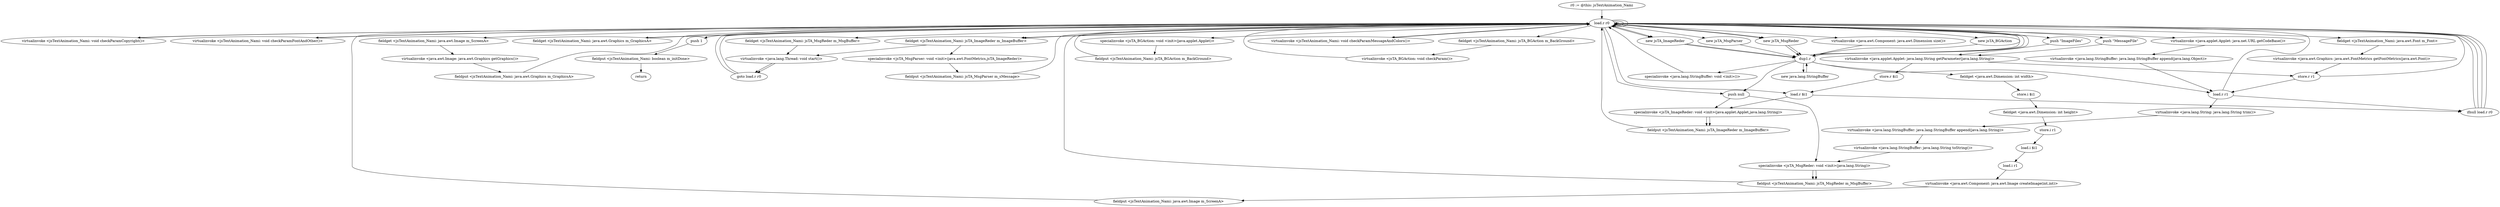 digraph "" {
    "r0 := @this: jsTextAnimation_Nami"
    "load.r r0"
    "r0 := @this: jsTextAnimation_Nami"->"load.r r0";
    "virtualinvoke <jsTextAnimation_Nami: void checkParamCopyright()>"
    "load.r r0"->"virtualinvoke <jsTextAnimation_Nami: void checkParamCopyright()>";
    "virtualinvoke <jsTextAnimation_Nami: void checkParamCopyright()>"->"load.r r0";
    "virtualinvoke <jsTextAnimation_Nami: void checkParamFontAndOther()>"
    "load.r r0"->"virtualinvoke <jsTextAnimation_Nami: void checkParamFontAndOther()>";
    "virtualinvoke <jsTextAnimation_Nami: void checkParamFontAndOther()>"->"load.r r0";
    "load.r r0"->"load.r r0";
    "load.r r0"->"load.r r0";
    "virtualinvoke <java.awt.Component: java.awt.Dimension size()>"
    "load.r r0"->"virtualinvoke <java.awt.Component: java.awt.Dimension size()>";
    "dup1.r"
    "virtualinvoke <java.awt.Component: java.awt.Dimension size()>"->"dup1.r";
    "fieldget <java.awt.Dimension: int width>"
    "dup1.r"->"fieldget <java.awt.Dimension: int width>";
    "store.i $i1"
    "fieldget <java.awt.Dimension: int width>"->"store.i $i1";
    "fieldget <java.awt.Dimension: int height>"
    "store.i $i1"->"fieldget <java.awt.Dimension: int height>";
    "store.i r1"
    "fieldget <java.awt.Dimension: int height>"->"store.i r1";
    "load.i $i1"
    "store.i r1"->"load.i $i1";
    "load.i r1"
    "load.i $i1"->"load.i r1";
    "virtualinvoke <java.awt.Component: java.awt.Image createImage(int,int)>"
    "load.i r1"->"virtualinvoke <java.awt.Component: java.awt.Image createImage(int,int)>";
    "fieldput <jsTextAnimation_Nami: java.awt.Image m_ScreenA>"
    "virtualinvoke <java.awt.Component: java.awt.Image createImage(int,int)>"->"fieldput <jsTextAnimation_Nami: java.awt.Image m_ScreenA>";
    "fieldput <jsTextAnimation_Nami: java.awt.Image m_ScreenA>"->"load.r r0";
    "load.r r0"->"load.r r0";
    "fieldget <jsTextAnimation_Nami: java.awt.Image m_ScreenA>"
    "load.r r0"->"fieldget <jsTextAnimation_Nami: java.awt.Image m_ScreenA>";
    "virtualinvoke <java.awt.Image: java.awt.Graphics getGraphics()>"
    "fieldget <jsTextAnimation_Nami: java.awt.Image m_ScreenA>"->"virtualinvoke <java.awt.Image: java.awt.Graphics getGraphics()>";
    "fieldput <jsTextAnimation_Nami: java.awt.Graphics m_GraphicsA>"
    "virtualinvoke <java.awt.Image: java.awt.Graphics getGraphics()>"->"fieldput <jsTextAnimation_Nami: java.awt.Graphics m_GraphicsA>";
    "fieldput <jsTextAnimation_Nami: java.awt.Graphics m_GraphicsA>"->"load.r r0";
    "fieldget <jsTextAnimation_Nami: java.awt.Graphics m_GraphicsA>"
    "load.r r0"->"fieldget <jsTextAnimation_Nami: java.awt.Graphics m_GraphicsA>";
    "fieldget <jsTextAnimation_Nami: java.awt.Graphics m_GraphicsA>"->"load.r r0";
    "fieldget <jsTextAnimation_Nami: java.awt.Font m_Font>"
    "load.r r0"->"fieldget <jsTextAnimation_Nami: java.awt.Font m_Font>";
    "virtualinvoke <java.awt.Graphics: java.awt.FontMetrics getFontMetrics(java.awt.Font)>"
    "fieldget <jsTextAnimation_Nami: java.awt.Font m_Font>"->"virtualinvoke <java.awt.Graphics: java.awt.FontMetrics getFontMetrics(java.awt.Font)>";
    "store.r r1"
    "virtualinvoke <java.awt.Graphics: java.awt.FontMetrics getFontMetrics(java.awt.Font)>"->"store.r r1";
    "store.r r1"->"load.r r0";
    "push \"ImageFiles\""
    "load.r r0"->"push \"ImageFiles\"";
    "virtualinvoke <java.applet.Applet: java.lang.String getParameter(java.lang.String)>"
    "push \"ImageFiles\""->"virtualinvoke <java.applet.Applet: java.lang.String getParameter(java.lang.String)>";
    "store.r $i1"
    "virtualinvoke <java.applet.Applet: java.lang.String getParameter(java.lang.String)>"->"store.r $i1";
    "load.r $i1"
    "store.r $i1"->"load.r $i1";
    "ifnull load.r r0"
    "load.r $i1"->"ifnull load.r r0";
    "ifnull load.r r0"->"load.r r0";
    "new jsTA_ImageReder"
    "load.r r0"->"new jsTA_ImageReder";
    "new jsTA_ImageReder"->"dup1.r";
    "dup1.r"->"load.r r0";
    "load.r r0"->"load.r $i1";
    "specialinvoke <jsTA_ImageReder: void <init>(java.applet.Applet,java.lang.String)>"
    "load.r $i1"->"specialinvoke <jsTA_ImageReder: void <init>(java.applet.Applet,java.lang.String)>";
    "fieldput <jsTextAnimation_Nami: jsTA_ImageReder m_ImageBuffer>"
    "specialinvoke <jsTA_ImageReder: void <init>(java.applet.Applet,java.lang.String)>"->"fieldput <jsTextAnimation_Nami: jsTA_ImageReder m_ImageBuffer>";
    "fieldput <jsTextAnimation_Nami: jsTA_ImageReder m_ImageBuffer>"->"load.r r0";
    "fieldget <jsTextAnimation_Nami: jsTA_ImageReder m_ImageBuffer>"
    "load.r r0"->"fieldget <jsTextAnimation_Nami: jsTA_ImageReder m_ImageBuffer>";
    "virtualinvoke <java.lang.Thread: void start()>"
    "fieldget <jsTextAnimation_Nami: jsTA_ImageReder m_ImageBuffer>"->"virtualinvoke <java.lang.Thread: void start()>";
    "goto load.r r0"
    "virtualinvoke <java.lang.Thread: void start()>"->"goto load.r r0";
    "goto load.r r0"->"load.r r0";
    "new jsTA_MsgParser"
    "load.r r0"->"new jsTA_MsgParser";
    "new jsTA_MsgParser"->"dup1.r";
    "load.r r1"
    "dup1.r"->"load.r r1";
    "load.r r1"->"load.r r0";
    "load.r r0"->"fieldget <jsTextAnimation_Nami: jsTA_ImageReder m_ImageBuffer>";
    "specialinvoke <jsTA_MsgParser: void <init>(java.awt.FontMetrics,jsTA_ImageReder)>"
    "fieldget <jsTextAnimation_Nami: jsTA_ImageReder m_ImageBuffer>"->"specialinvoke <jsTA_MsgParser: void <init>(java.awt.FontMetrics,jsTA_ImageReder)>";
    "fieldput <jsTextAnimation_Nami: jsTA_MsgParser m_sMessage>"
    "specialinvoke <jsTA_MsgParser: void <init>(java.awt.FontMetrics,jsTA_ImageReder)>"->"fieldput <jsTextAnimation_Nami: jsTA_MsgParser m_sMessage>";
    "fieldput <jsTextAnimation_Nami: jsTA_MsgParser m_sMessage>"->"load.r r0";
    "push \"MessageFile\""
    "load.r r0"->"push \"MessageFile\"";
    "push \"MessageFile\""->"virtualinvoke <java.applet.Applet: java.lang.String getParameter(java.lang.String)>";
    "virtualinvoke <java.applet.Applet: java.lang.String getParameter(java.lang.String)>"->"store.r r1";
    "store.r r1"->"load.r r1";
    "load.r r1"->"ifnull load.r r0";
    "ifnull load.r r0"->"load.r r0";
    "new jsTA_MsgReder"
    "load.r r0"->"new jsTA_MsgReder";
    "new jsTA_MsgReder"->"dup1.r";
    "new java.lang.StringBuffer"
    "dup1.r"->"new java.lang.StringBuffer";
    "new java.lang.StringBuffer"->"dup1.r";
    "specialinvoke <java.lang.StringBuffer: void <init>()>"
    "dup1.r"->"specialinvoke <java.lang.StringBuffer: void <init>()>";
    "specialinvoke <java.lang.StringBuffer: void <init>()>"->"load.r r0";
    "virtualinvoke <java.applet.Applet: java.net.URL getCodeBase()>"
    "load.r r0"->"virtualinvoke <java.applet.Applet: java.net.URL getCodeBase()>";
    "virtualinvoke <java.lang.StringBuffer: java.lang.StringBuffer append(java.lang.Object)>"
    "virtualinvoke <java.applet.Applet: java.net.URL getCodeBase()>"->"virtualinvoke <java.lang.StringBuffer: java.lang.StringBuffer append(java.lang.Object)>";
    "virtualinvoke <java.lang.StringBuffer: java.lang.StringBuffer append(java.lang.Object)>"->"load.r r1";
    "virtualinvoke <java.lang.String: java.lang.String trim()>"
    "load.r r1"->"virtualinvoke <java.lang.String: java.lang.String trim()>";
    "virtualinvoke <java.lang.StringBuffer: java.lang.StringBuffer append(java.lang.String)>"
    "virtualinvoke <java.lang.String: java.lang.String trim()>"->"virtualinvoke <java.lang.StringBuffer: java.lang.StringBuffer append(java.lang.String)>";
    "virtualinvoke <java.lang.StringBuffer: java.lang.String toString()>"
    "virtualinvoke <java.lang.StringBuffer: java.lang.StringBuffer append(java.lang.String)>"->"virtualinvoke <java.lang.StringBuffer: java.lang.String toString()>";
    "specialinvoke <jsTA_MsgReder: void <init>(java.lang.String)>"
    "virtualinvoke <java.lang.StringBuffer: java.lang.String toString()>"->"specialinvoke <jsTA_MsgReder: void <init>(java.lang.String)>";
    "fieldput <jsTextAnimation_Nami: jsTA_MsgReder m_MsgBuffer>"
    "specialinvoke <jsTA_MsgReder: void <init>(java.lang.String)>"->"fieldput <jsTextAnimation_Nami: jsTA_MsgReder m_MsgBuffer>";
    "fieldput <jsTextAnimation_Nami: jsTA_MsgReder m_MsgBuffer>"->"load.r r0";
    "fieldget <jsTextAnimation_Nami: jsTA_MsgReder m_MsgBuffer>"
    "load.r r0"->"fieldget <jsTextAnimation_Nami: jsTA_MsgReder m_MsgBuffer>";
    "fieldget <jsTextAnimation_Nami: jsTA_MsgReder m_MsgBuffer>"->"virtualinvoke <java.lang.Thread: void start()>";
    "virtualinvoke <java.lang.Thread: void start()>"->"goto load.r r0";
    "goto load.r r0"->"load.r r0";
    "virtualinvoke <jsTextAnimation_Nami: void checkParamMessageAndColors()>"
    "load.r r0"->"virtualinvoke <jsTextAnimation_Nami: void checkParamMessageAndColors()>";
    "virtualinvoke <jsTextAnimation_Nami: void checkParamMessageAndColors()>"->"load.r r0";
    "new jsTA_BGAction"
    "load.r r0"->"new jsTA_BGAction";
    "new jsTA_BGAction"->"dup1.r";
    "dup1.r"->"load.r r0";
    "specialinvoke <jsTA_BGAction: void <init>(java.applet.Applet)>"
    "load.r r0"->"specialinvoke <jsTA_BGAction: void <init>(java.applet.Applet)>";
    "fieldput <jsTextAnimation_Nami: jsTA_BGAction m_BackGround>"
    "specialinvoke <jsTA_BGAction: void <init>(java.applet.Applet)>"->"fieldput <jsTextAnimation_Nami: jsTA_BGAction m_BackGround>";
    "fieldput <jsTextAnimation_Nami: jsTA_BGAction m_BackGround>"->"load.r r0";
    "fieldget <jsTextAnimation_Nami: jsTA_BGAction m_BackGround>"
    "load.r r0"->"fieldget <jsTextAnimation_Nami: jsTA_BGAction m_BackGround>";
    "virtualinvoke <jsTA_BGAction: void checkParam()>"
    "fieldget <jsTextAnimation_Nami: jsTA_BGAction m_BackGround>"->"virtualinvoke <jsTA_BGAction: void checkParam()>";
    "virtualinvoke <jsTA_BGAction: void checkParam()>"->"load.r r0";
    "push 1"
    "load.r r0"->"push 1";
    "fieldput <jsTextAnimation_Nami: boolean m_initDone>"
    "push 1"->"fieldput <jsTextAnimation_Nami: boolean m_initDone>";
    "return"
    "fieldput <jsTextAnimation_Nami: boolean m_initDone>"->"return";
    "ifnull load.r r0"->"load.r r0";
    "load.r r0"->"new jsTA_MsgReder";
    "new jsTA_MsgReder"->"dup1.r";
    "push null"
    "dup1.r"->"push null";
    "push null"->"specialinvoke <jsTA_MsgReder: void <init>(java.lang.String)>";
    "specialinvoke <jsTA_MsgReder: void <init>(java.lang.String)>"->"fieldput <jsTextAnimation_Nami: jsTA_MsgReder m_MsgBuffer>";
    "ifnull load.r r0"->"load.r r0";
    "load.r r0"->"new jsTA_ImageReder";
    "new jsTA_ImageReder"->"dup1.r";
    "dup1.r"->"load.r r0";
    "load.r r0"->"push null";
    "push null"->"specialinvoke <jsTA_ImageReder: void <init>(java.applet.Applet,java.lang.String)>";
    "specialinvoke <jsTA_ImageReder: void <init>(java.applet.Applet,java.lang.String)>"->"fieldput <jsTextAnimation_Nami: jsTA_ImageReder m_ImageBuffer>";
}
